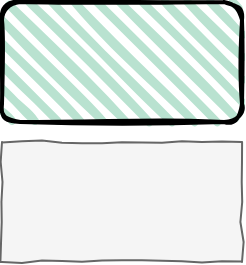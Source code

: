 <mxfile version="17.1.3" type="github">
  <diagram id="8g5WwzYs4_X878qFHneb" name="Page-1">
    <mxGraphModel dx="1146" dy="656" grid="1" gridSize="10" guides="1" tooltips="1" connect="1" arrows="1" fold="1" page="1" pageScale="1" pageWidth="827" pageHeight="1169" math="0" shadow="0">
      <root>
        <mxCell id="0" />
        <mxCell id="1" parent="0" />
        <mxCell id="jYhoIhDP0GpBJqzMbslU-1" value="" style="rounded=1;whiteSpace=wrap;html=1;strokeWidth=2;fillWeight=4;hachureGap=8;hachureAngle=45;fillColor=#B9E2D0;sketch=1;glass=0;shadow=0;" vertex="1" parent="1">
          <mxGeometry x="150" y="110" width="120" height="60" as="geometry" />
        </mxCell>
        <mxCell id="jYhoIhDP0GpBJqzMbslU-2" value="" style="rounded=0;whiteSpace=wrap;html=1;shadow=0;glass=0;comic=1;fillColor=#f5f5f5;fontColor=#333333;strokeColor=#666666;" vertex="1" parent="1">
          <mxGeometry x="150" y="180" width="120" height="60" as="geometry" />
        </mxCell>
      </root>
    </mxGraphModel>
  </diagram>
</mxfile>

